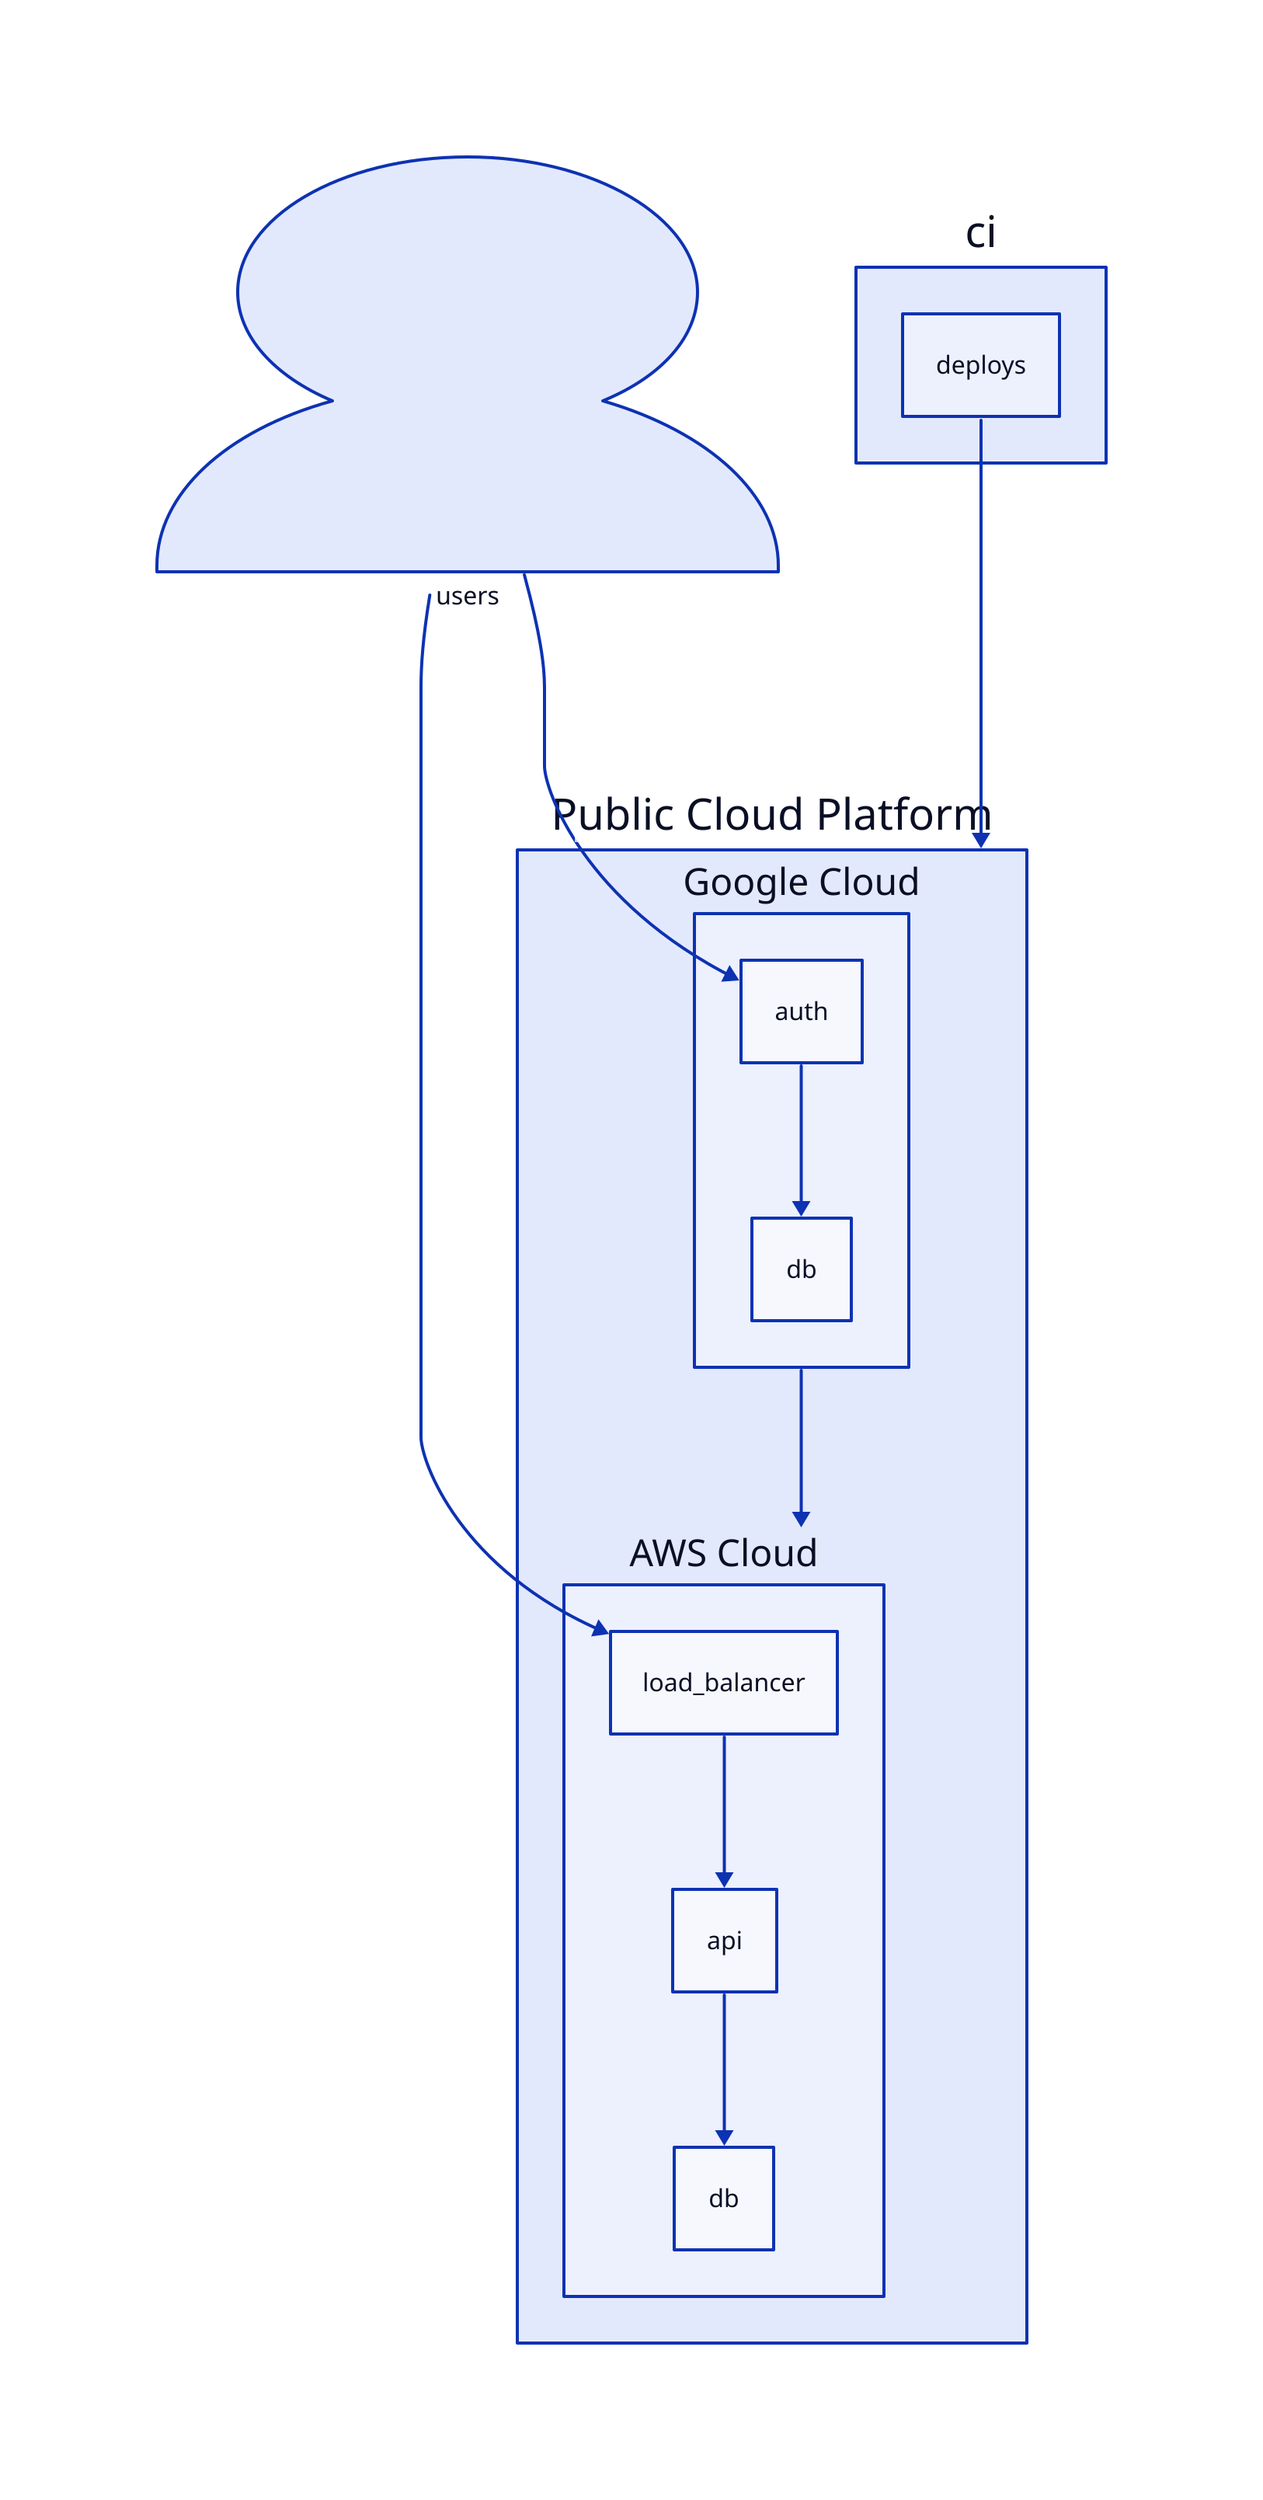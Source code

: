 clouds: Public Cloud Platform {
    gcloud: Google Cloud {
        auth -> db
    }
    aws: AWS Cloud {
        load_balancer -> api -> db
    }
    gcloud -> aws
}

users.shape: person
users.width: 400

users -> clouds.gcloud.auth
users -> clouds.aws.load_balancer

ci.deploys -> clouds